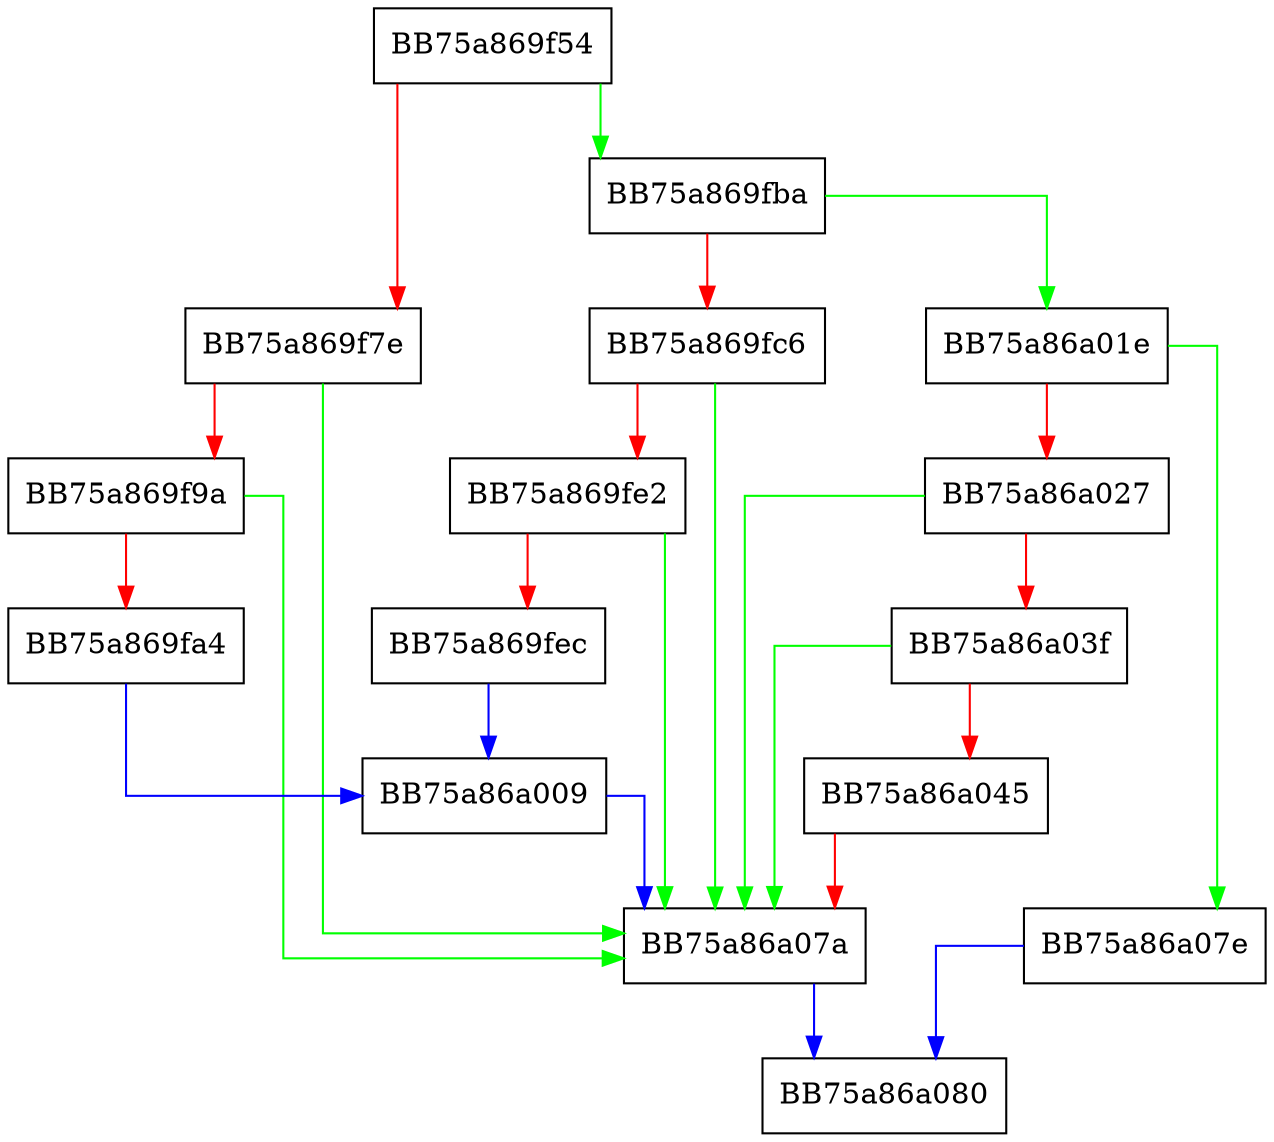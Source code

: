 digraph ValidateDataAlignment {
  node [shape="box"];
  graph [splines=ortho];
  BB75a869f54 -> BB75a869fba [color="green"];
  BB75a869f54 -> BB75a869f7e [color="red"];
  BB75a869f7e -> BB75a86a07a [color="green"];
  BB75a869f7e -> BB75a869f9a [color="red"];
  BB75a869f9a -> BB75a86a07a [color="green"];
  BB75a869f9a -> BB75a869fa4 [color="red"];
  BB75a869fa4 -> BB75a86a009 [color="blue"];
  BB75a869fba -> BB75a86a01e [color="green"];
  BB75a869fba -> BB75a869fc6 [color="red"];
  BB75a869fc6 -> BB75a86a07a [color="green"];
  BB75a869fc6 -> BB75a869fe2 [color="red"];
  BB75a869fe2 -> BB75a86a07a [color="green"];
  BB75a869fe2 -> BB75a869fec [color="red"];
  BB75a869fec -> BB75a86a009 [color="blue"];
  BB75a86a009 -> BB75a86a07a [color="blue"];
  BB75a86a01e -> BB75a86a07e [color="green"];
  BB75a86a01e -> BB75a86a027 [color="red"];
  BB75a86a027 -> BB75a86a07a [color="green"];
  BB75a86a027 -> BB75a86a03f [color="red"];
  BB75a86a03f -> BB75a86a07a [color="green"];
  BB75a86a03f -> BB75a86a045 [color="red"];
  BB75a86a045 -> BB75a86a07a [color="red"];
  BB75a86a07a -> BB75a86a080 [color="blue"];
  BB75a86a07e -> BB75a86a080 [color="blue"];
}